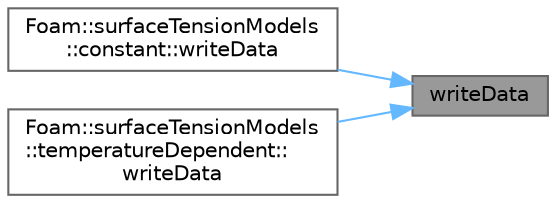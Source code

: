 digraph "writeData"
{
 // LATEX_PDF_SIZE
  bgcolor="transparent";
  edge [fontname=Helvetica,fontsize=10,labelfontname=Helvetica,labelfontsize=10];
  node [fontname=Helvetica,fontsize=10,shape=box,height=0.2,width=0.4];
  rankdir="RL";
  Node1 [id="Node000001",label="writeData",height=0.2,width=0.4,color="gray40", fillcolor="grey60", style="filled", fontcolor="black",tooltip=" "];
  Node1 -> Node2 [id="edge1_Node000001_Node000002",dir="back",color="steelblue1",style="solid",tooltip=" "];
  Node2 [id="Node000002",label="Foam::surfaceTensionModels\l::constant::writeData",height=0.2,width=0.4,color="grey40", fillcolor="white", style="filled",URL="$classFoam_1_1surfaceTensionModels_1_1constant.html#a4c658e15d7e8f5819cdc0eedbbbeb85e",tooltip=" "];
  Node1 -> Node3 [id="edge2_Node000001_Node000003",dir="back",color="steelblue1",style="solid",tooltip=" "];
  Node3 [id="Node000003",label="Foam::surfaceTensionModels\l::temperatureDependent::\lwriteData",height=0.2,width=0.4,color="grey40", fillcolor="white", style="filled",URL="$classFoam_1_1surfaceTensionModels_1_1temperatureDependent.html#a4c658e15d7e8f5819cdc0eedbbbeb85e",tooltip=" "];
}
